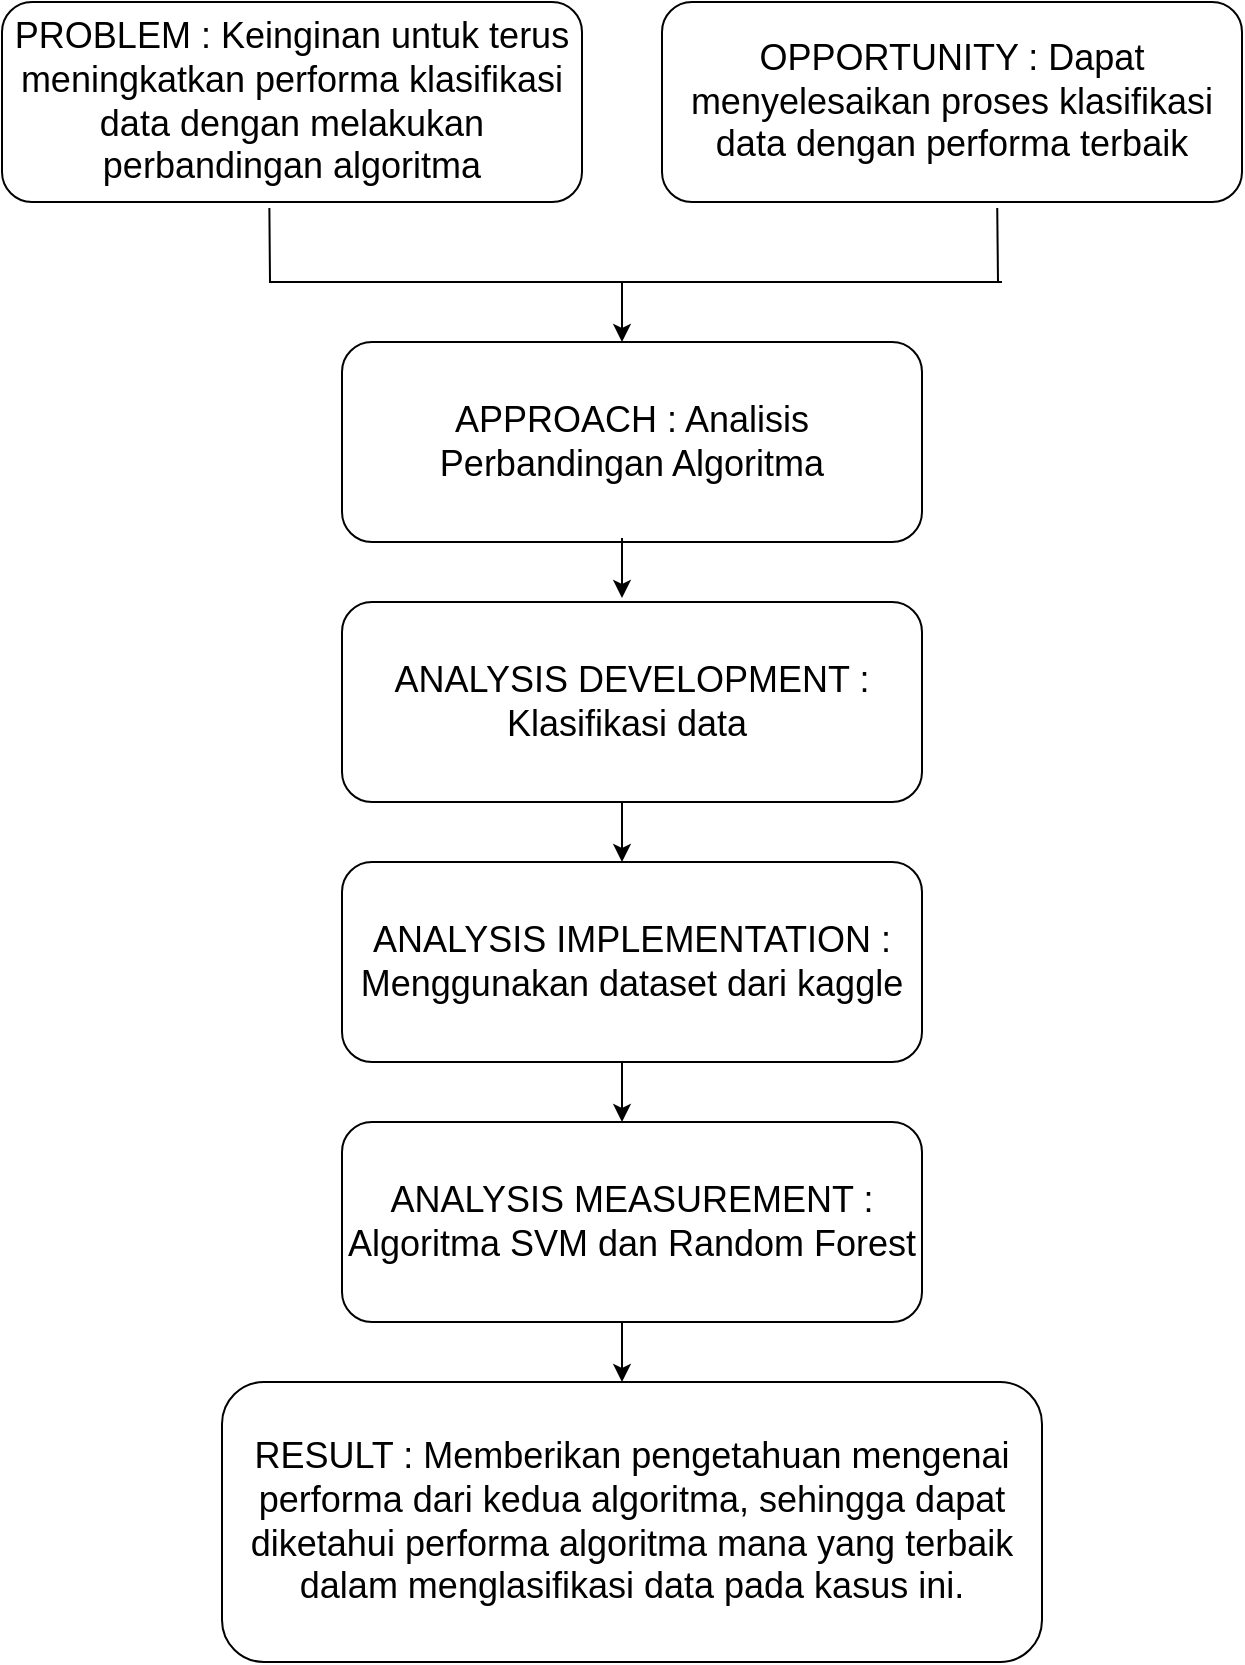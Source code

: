 <mxfile version="18.1.3" type="github">
  <diagram id="C5RBs43oDa-KdzZeNtuy" name="Page-1">
    <mxGraphModel dx="1973" dy="947" grid="1" gridSize="10" guides="1" tooltips="1" connect="1" arrows="1" fold="1" page="1" pageScale="1" pageWidth="827" pageHeight="1169" math="0" shadow="0">
      <root>
        <mxCell id="WIyWlLk6GJQsqaUBKTNV-0" />
        <mxCell id="WIyWlLk6GJQsqaUBKTNV-1" parent="WIyWlLk6GJQsqaUBKTNV-0" />
        <mxCell id="UlDj-ngQr7v3uffEMR4K-0" value="&lt;font style=&quot;font-size: 18px;&quot;&gt;PROBLEM : Keinginan untuk terus meningkatkan performa klasifikasi data dengan melakukan perbandingan algoritma&lt;/font&gt;" style="rounded=1;whiteSpace=wrap;html=1;" vertex="1" parent="WIyWlLk6GJQsqaUBKTNV-1">
          <mxGeometry x="110" y="90" width="290" height="100" as="geometry" />
        </mxCell>
        <mxCell id="UlDj-ngQr7v3uffEMR4K-1" value="&lt;font style=&quot;font-size: 18px;&quot;&gt;OPPORTUNITY : Dapat menyelesaikan proses klasifikasi data dengan performa terbaik&lt;/font&gt;" style="rounded=1;whiteSpace=wrap;html=1;" vertex="1" parent="WIyWlLk6GJQsqaUBKTNV-1">
          <mxGeometry x="440" y="90" width="290" height="100" as="geometry" />
        </mxCell>
        <mxCell id="UlDj-ngQr7v3uffEMR4K-2" value="" style="endArrow=none;html=1;rounded=0;fontSize=18;entryX=0.461;entryY=1.03;entryDx=0;entryDy=0;entryPerimeter=0;" edge="1" parent="WIyWlLk6GJQsqaUBKTNV-1" target="UlDj-ngQr7v3uffEMR4K-0">
          <mxGeometry width="50" height="50" relative="1" as="geometry">
            <mxPoint x="610" y="230" as="sourcePoint" />
            <mxPoint x="490" y="260" as="targetPoint" />
            <Array as="points">
              <mxPoint x="244" y="230" />
            </Array>
          </mxGeometry>
        </mxCell>
        <mxCell id="UlDj-ngQr7v3uffEMR4K-3" value="" style="endArrow=none;html=1;rounded=0;fontSize=18;entryX=0.578;entryY=1.03;entryDx=0;entryDy=0;entryPerimeter=0;" edge="1" parent="WIyWlLk6GJQsqaUBKTNV-1" target="UlDj-ngQr7v3uffEMR4K-1">
          <mxGeometry width="50" height="50" relative="1" as="geometry">
            <mxPoint x="608" y="230" as="sourcePoint" />
            <mxPoint x="490" y="260" as="targetPoint" />
          </mxGeometry>
        </mxCell>
        <mxCell id="UlDj-ngQr7v3uffEMR4K-4" value="" style="endArrow=classic;html=1;rounded=0;fontSize=18;" edge="1" parent="WIyWlLk6GJQsqaUBKTNV-1">
          <mxGeometry width="50" height="50" relative="1" as="geometry">
            <mxPoint x="420" y="230" as="sourcePoint" />
            <mxPoint x="420" y="260" as="targetPoint" />
          </mxGeometry>
        </mxCell>
        <mxCell id="UlDj-ngQr7v3uffEMR4K-5" value="&lt;font style=&quot;font-size: 18px;&quot;&gt;APPROACH : Analisis Perbandingan Algoritma&lt;/font&gt;" style="rounded=1;whiteSpace=wrap;html=1;" vertex="1" parent="WIyWlLk6GJQsqaUBKTNV-1">
          <mxGeometry x="280" y="260" width="290" height="100" as="geometry" />
        </mxCell>
        <mxCell id="UlDj-ngQr7v3uffEMR4K-8" value="" style="endArrow=classic;html=1;rounded=0;fontSize=18;" edge="1" parent="WIyWlLk6GJQsqaUBKTNV-1">
          <mxGeometry width="50" height="50" relative="1" as="geometry">
            <mxPoint x="420" y="358" as="sourcePoint" />
            <mxPoint x="420" y="388" as="targetPoint" />
          </mxGeometry>
        </mxCell>
        <mxCell id="UlDj-ngQr7v3uffEMR4K-9" value="&lt;font style=&quot;font-size: 18px;&quot;&gt;ANALYSIS DEVELOPMENT : Klasifikasi data&amp;nbsp;&lt;/font&gt;" style="rounded=1;whiteSpace=wrap;html=1;" vertex="1" parent="WIyWlLk6GJQsqaUBKTNV-1">
          <mxGeometry x="280" y="390" width="290" height="100" as="geometry" />
        </mxCell>
        <mxCell id="UlDj-ngQr7v3uffEMR4K-10" value="" style="endArrow=classic;html=1;rounded=0;fontSize=18;" edge="1" parent="WIyWlLk6GJQsqaUBKTNV-1">
          <mxGeometry width="50" height="50" relative="1" as="geometry">
            <mxPoint x="420" y="490" as="sourcePoint" />
            <mxPoint x="420" y="520" as="targetPoint" />
          </mxGeometry>
        </mxCell>
        <mxCell id="UlDj-ngQr7v3uffEMR4K-11" value="&lt;font style=&quot;font-size: 18px;&quot;&gt;ANALYSIS IMPLEMENTATION : Menggunakan dataset dari kaggle&lt;/font&gt;" style="rounded=1;whiteSpace=wrap;html=1;" vertex="1" parent="WIyWlLk6GJQsqaUBKTNV-1">
          <mxGeometry x="280" y="520" width="290" height="100" as="geometry" />
        </mxCell>
        <mxCell id="UlDj-ngQr7v3uffEMR4K-12" value="" style="endArrow=classic;html=1;rounded=0;fontSize=18;" edge="1" parent="WIyWlLk6GJQsqaUBKTNV-1">
          <mxGeometry width="50" height="50" relative="1" as="geometry">
            <mxPoint x="420" y="620" as="sourcePoint" />
            <mxPoint x="420" y="650" as="targetPoint" />
          </mxGeometry>
        </mxCell>
        <mxCell id="UlDj-ngQr7v3uffEMR4K-13" value="&lt;font style=&quot;font-size: 18px;&quot;&gt;ANALYSIS MEASUREMENT : Algoritma SVM dan Random Forest&lt;/font&gt;" style="rounded=1;whiteSpace=wrap;html=1;" vertex="1" parent="WIyWlLk6GJQsqaUBKTNV-1">
          <mxGeometry x="280" y="650" width="290" height="100" as="geometry" />
        </mxCell>
        <mxCell id="UlDj-ngQr7v3uffEMR4K-14" value="" style="endArrow=classic;html=1;rounded=0;fontSize=18;" edge="1" parent="WIyWlLk6GJQsqaUBKTNV-1">
          <mxGeometry width="50" height="50" relative="1" as="geometry">
            <mxPoint x="420" y="750" as="sourcePoint" />
            <mxPoint x="420" y="780" as="targetPoint" />
          </mxGeometry>
        </mxCell>
        <mxCell id="UlDj-ngQr7v3uffEMR4K-15" value="&lt;font style=&quot;font-size: 18px;&quot;&gt;RESULT : Memberikan pengetahuan mengenai performa dari kedua algoritma, sehingga dapat diketahui performa algoritma mana yang terbaik dalam menglasifikasi data pada kasus ini.&lt;/font&gt;" style="rounded=1;whiteSpace=wrap;html=1;" vertex="1" parent="WIyWlLk6GJQsqaUBKTNV-1">
          <mxGeometry x="220" y="780" width="410" height="140" as="geometry" />
        </mxCell>
      </root>
    </mxGraphModel>
  </diagram>
</mxfile>
